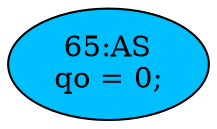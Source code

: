strict digraph "" {
	node [label="\N"];
	"65:AS"	 [ast="<pyverilog.vparser.ast.Assign object at 0x7f9ff6c89390>",
		def_var="['qo']",
		fillcolor=deepskyblue,
		label="65:AS
qo = 0;",
		statements="[]",
		style=filled,
		typ=Assign,
		use_var="[]"];
}
